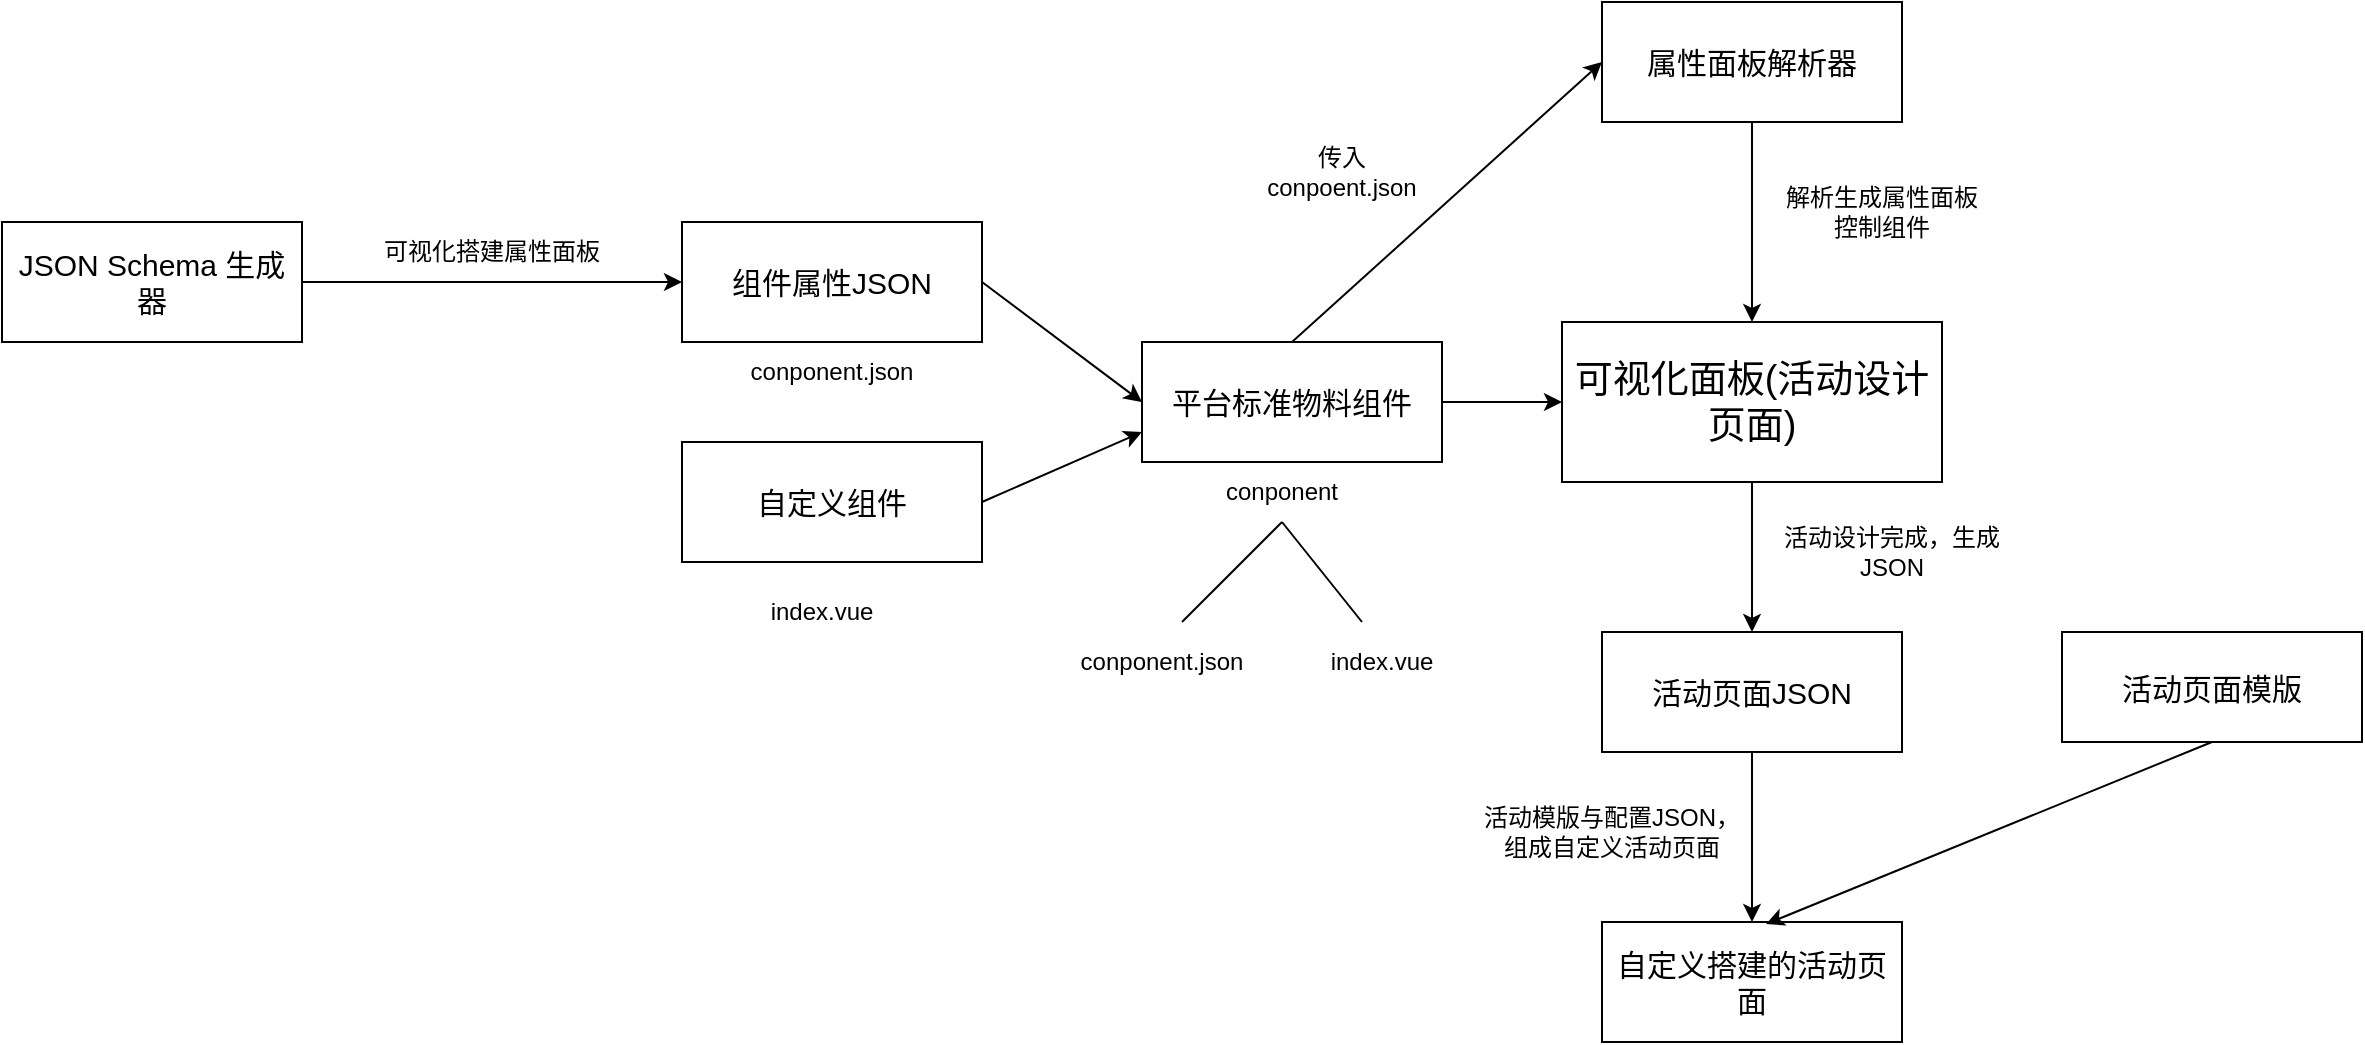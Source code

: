<mxfile version="24.7.7">
  <diagram name="第 1 页" id="ZnQBzVFdhI4roqcr7S9G">
    <mxGraphModel dx="2074" dy="1145" grid="1" gridSize="10" guides="1" tooltips="1" connect="1" arrows="1" fold="1" page="1" pageScale="1" pageWidth="827" pageHeight="1169" math="0" shadow="0">
      <root>
        <mxCell id="0" />
        <mxCell id="1" parent="0" />
        <mxCell id="eEm-LmAnYxr54y11vq96-10" style="edgeStyle=orthogonalEdgeStyle;rounded=0;orthogonalLoop=1;jettySize=auto;html=1;exitX=1;exitY=0.5;exitDx=0;exitDy=0;fontSize=15;" edge="1" parent="1" source="eEm-LmAnYxr54y11vq96-1" target="eEm-LmAnYxr54y11vq96-2">
          <mxGeometry relative="1" as="geometry" />
        </mxCell>
        <mxCell id="eEm-LmAnYxr54y11vq96-1" value="JSON Schema 生成器" style="rounded=0;whiteSpace=wrap;html=1;fontSize=15;" vertex="1" parent="1">
          <mxGeometry x="50" y="360" width="150" height="60" as="geometry" />
        </mxCell>
        <mxCell id="eEm-LmAnYxr54y11vq96-2" value="组件属性JSON" style="rounded=0;whiteSpace=wrap;html=1;fontSize=15;" vertex="1" parent="1">
          <mxGeometry x="390" y="360" width="150" height="60" as="geometry" />
        </mxCell>
        <mxCell id="eEm-LmAnYxr54y11vq96-3" value="自定义组件" style="rounded=0;whiteSpace=wrap;html=1;fontSize=15;" vertex="1" parent="1">
          <mxGeometry x="390" y="470" width="150" height="60" as="geometry" />
        </mxCell>
        <mxCell id="eEm-LmAnYxr54y11vq96-25" style="edgeStyle=orthogonalEdgeStyle;rounded=0;orthogonalLoop=1;jettySize=auto;html=1;exitX=1;exitY=0.5;exitDx=0;exitDy=0;" edge="1" parent="1" source="eEm-LmAnYxr54y11vq96-4" target="eEm-LmAnYxr54y11vq96-6">
          <mxGeometry relative="1" as="geometry" />
        </mxCell>
        <mxCell id="eEm-LmAnYxr54y11vq96-4" value="平台标准物料组件" style="rounded=0;whiteSpace=wrap;html=1;fontSize=15;" vertex="1" parent="1">
          <mxGeometry x="620" y="420" width="150" height="60" as="geometry" />
        </mxCell>
        <mxCell id="eEm-LmAnYxr54y11vq96-26" style="edgeStyle=orthogonalEdgeStyle;rounded=0;orthogonalLoop=1;jettySize=auto;html=1;exitX=0.5;exitY=1;exitDx=0;exitDy=0;" edge="1" parent="1" source="eEm-LmAnYxr54y11vq96-5" target="eEm-LmAnYxr54y11vq96-6">
          <mxGeometry relative="1" as="geometry" />
        </mxCell>
        <mxCell id="eEm-LmAnYxr54y11vq96-5" value="属性面板解析器" style="rounded=0;whiteSpace=wrap;html=1;fontSize=15;" vertex="1" parent="1">
          <mxGeometry x="850" y="250" width="150" height="60" as="geometry" />
        </mxCell>
        <mxCell id="eEm-LmAnYxr54y11vq96-29" style="edgeStyle=orthogonalEdgeStyle;rounded=0;orthogonalLoop=1;jettySize=auto;html=1;exitX=0.5;exitY=1;exitDx=0;exitDy=0;entryX=0.5;entryY=0;entryDx=0;entryDy=0;" edge="1" parent="1" source="eEm-LmAnYxr54y11vq96-6" target="eEm-LmAnYxr54y11vq96-7">
          <mxGeometry relative="1" as="geometry" />
        </mxCell>
        <mxCell id="eEm-LmAnYxr54y11vq96-6" value="可视化面板(活动设计页面)" style="rounded=0;whiteSpace=wrap;html=1;fontSize=19;" vertex="1" parent="1">
          <mxGeometry x="830" y="410" width="190" height="80" as="geometry" />
        </mxCell>
        <mxCell id="eEm-LmAnYxr54y11vq96-30" style="edgeStyle=orthogonalEdgeStyle;rounded=0;orthogonalLoop=1;jettySize=auto;html=1;exitX=0.5;exitY=1;exitDx=0;exitDy=0;entryX=0.5;entryY=0;entryDx=0;entryDy=0;" edge="1" parent="1" source="eEm-LmAnYxr54y11vq96-7" target="eEm-LmAnYxr54y11vq96-8">
          <mxGeometry relative="1" as="geometry" />
        </mxCell>
        <mxCell id="eEm-LmAnYxr54y11vq96-7" value="活动页面JSON" style="rounded=0;whiteSpace=wrap;html=1;fontSize=15;" vertex="1" parent="1">
          <mxGeometry x="850" y="565" width="150" height="60" as="geometry" />
        </mxCell>
        <mxCell id="eEm-LmAnYxr54y11vq96-8" value="自定义搭建的活动页面" style="rounded=0;whiteSpace=wrap;html=1;fontSize=15;" vertex="1" parent="1">
          <mxGeometry x="850" y="710" width="150" height="60" as="geometry" />
        </mxCell>
        <mxCell id="eEm-LmAnYxr54y11vq96-9" value="活动页面模版" style="rounded=0;whiteSpace=wrap;html=1;fontSize=15;" vertex="1" parent="1">
          <mxGeometry x="1080" y="565" width="150" height="55" as="geometry" />
        </mxCell>
        <mxCell id="eEm-LmAnYxr54y11vq96-12" value="" style="endArrow=classic;html=1;rounded=0;exitX=1;exitY=0.5;exitDx=0;exitDy=0;entryX=0;entryY=0.5;entryDx=0;entryDy=0;" edge="1" parent="1" source="eEm-LmAnYxr54y11vq96-2" target="eEm-LmAnYxr54y11vq96-4">
          <mxGeometry width="50" height="50" relative="1" as="geometry">
            <mxPoint x="390" y="610" as="sourcePoint" />
            <mxPoint x="440" y="560" as="targetPoint" />
          </mxGeometry>
        </mxCell>
        <mxCell id="eEm-LmAnYxr54y11vq96-13" value="" style="endArrow=classic;html=1;rounded=0;exitX=1;exitY=0.5;exitDx=0;exitDy=0;entryX=0;entryY=0.75;entryDx=0;entryDy=0;" edge="1" parent="1" source="eEm-LmAnYxr54y11vq96-3" target="eEm-LmAnYxr54y11vq96-4">
          <mxGeometry width="50" height="50" relative="1" as="geometry">
            <mxPoint x="550" y="400" as="sourcePoint" />
            <mxPoint x="630" y="460" as="targetPoint" />
          </mxGeometry>
        </mxCell>
        <mxCell id="eEm-LmAnYxr54y11vq96-14" value="" style="endArrow=classic;html=1;rounded=0;exitX=0.5;exitY=0;exitDx=0;exitDy=0;entryX=0;entryY=0.5;entryDx=0;entryDy=0;" edge="1" parent="1" source="eEm-LmAnYxr54y11vq96-4" target="eEm-LmAnYxr54y11vq96-5">
          <mxGeometry width="50" height="50" relative="1" as="geometry">
            <mxPoint x="550" y="510" as="sourcePoint" />
            <mxPoint x="630" y="475" as="targetPoint" />
          </mxGeometry>
        </mxCell>
        <mxCell id="eEm-LmAnYxr54y11vq96-15" value="" style="endArrow=none;html=1;rounded=0;entryX=0.5;entryY=1;entryDx=0;entryDy=0;" edge="1" parent="1" target="eEm-LmAnYxr54y11vq96-20">
          <mxGeometry width="50" height="50" relative="1" as="geometry">
            <mxPoint x="640" y="560" as="sourcePoint" />
            <mxPoint x="660" y="512.5" as="targetPoint" />
          </mxGeometry>
        </mxCell>
        <mxCell id="eEm-LmAnYxr54y11vq96-16" value="可视化搭建属性面板" style="text;html=1;align=center;verticalAlign=middle;whiteSpace=wrap;rounded=0;" vertex="1" parent="1">
          <mxGeometry x="240" y="360" width="110" height="30" as="geometry" />
        </mxCell>
        <mxCell id="eEm-LmAnYxr54y11vq96-18" value="conponent.json" style="text;html=1;align=center;verticalAlign=middle;whiteSpace=wrap;rounded=0;" vertex="1" parent="1">
          <mxGeometry x="435" y="420" width="60" height="30" as="geometry" />
        </mxCell>
        <mxCell id="eEm-LmAnYxr54y11vq96-19" value="index.vue" style="text;html=1;align=center;verticalAlign=middle;whiteSpace=wrap;rounded=0;" vertex="1" parent="1">
          <mxGeometry x="430" y="540" width="60" height="30" as="geometry" />
        </mxCell>
        <mxCell id="eEm-LmAnYxr54y11vq96-20" value="conponent" style="text;html=1;align=center;verticalAlign=middle;whiteSpace=wrap;rounded=0;" vertex="1" parent="1">
          <mxGeometry x="660" y="480" width="60" height="30" as="geometry" />
        </mxCell>
        <mxCell id="eEm-LmAnYxr54y11vq96-21" value="" style="endArrow=none;html=1;rounded=0;entryX=0.5;entryY=1;entryDx=0;entryDy=0;" edge="1" parent="1" target="eEm-LmAnYxr54y11vq96-20">
          <mxGeometry width="50" height="50" relative="1" as="geometry">
            <mxPoint x="730" y="560" as="sourcePoint" />
            <mxPoint x="680" y="520" as="targetPoint" />
          </mxGeometry>
        </mxCell>
        <mxCell id="eEm-LmAnYxr54y11vq96-22" value="conponent.json" style="text;html=1;align=center;verticalAlign=middle;whiteSpace=wrap;rounded=0;" vertex="1" parent="1">
          <mxGeometry x="600" y="565" width="60" height="30" as="geometry" />
        </mxCell>
        <mxCell id="eEm-LmAnYxr54y11vq96-23" value="index.vue" style="text;html=1;align=center;verticalAlign=middle;whiteSpace=wrap;rounded=0;" vertex="1" parent="1">
          <mxGeometry x="710" y="565" width="60" height="30" as="geometry" />
        </mxCell>
        <mxCell id="eEm-LmAnYxr54y11vq96-27" value="传入conpoent.json" style="text;html=1;align=center;verticalAlign=middle;whiteSpace=wrap;rounded=0;" vertex="1" parent="1">
          <mxGeometry x="670" y="320" width="100" height="30" as="geometry" />
        </mxCell>
        <mxCell id="eEm-LmAnYxr54y11vq96-28" value="解析生成属性面板控制组件" style="text;html=1;align=center;verticalAlign=middle;whiteSpace=wrap;rounded=0;" vertex="1" parent="1">
          <mxGeometry x="940" y="340" width="100" height="30" as="geometry" />
        </mxCell>
        <mxCell id="eEm-LmAnYxr54y11vq96-31" value="" style="endArrow=classic;html=1;rounded=0;exitX=0.5;exitY=1;exitDx=0;exitDy=0;entryX=0.547;entryY=0.017;entryDx=0;entryDy=0;entryPerimeter=0;" edge="1" parent="1" source="eEm-LmAnYxr54y11vq96-9" target="eEm-LmAnYxr54y11vq96-8">
          <mxGeometry width="50" height="50" relative="1" as="geometry">
            <mxPoint x="390" y="610" as="sourcePoint" />
            <mxPoint x="440" y="560" as="targetPoint" />
          </mxGeometry>
        </mxCell>
        <mxCell id="eEm-LmAnYxr54y11vq96-32" value="活动设计完成，生成JSON" style="text;html=1;align=center;verticalAlign=middle;whiteSpace=wrap;rounded=0;" vertex="1" parent="1">
          <mxGeometry x="930" y="510" width="130" height="30" as="geometry" />
        </mxCell>
        <mxCell id="eEm-LmAnYxr54y11vq96-33" value="活动模版与配置JSON，组成自定义活动页面" style="text;html=1;align=center;verticalAlign=middle;whiteSpace=wrap;rounded=0;" vertex="1" parent="1">
          <mxGeometry x="790" y="650" width="130" height="30" as="geometry" />
        </mxCell>
      </root>
    </mxGraphModel>
  </diagram>
</mxfile>
